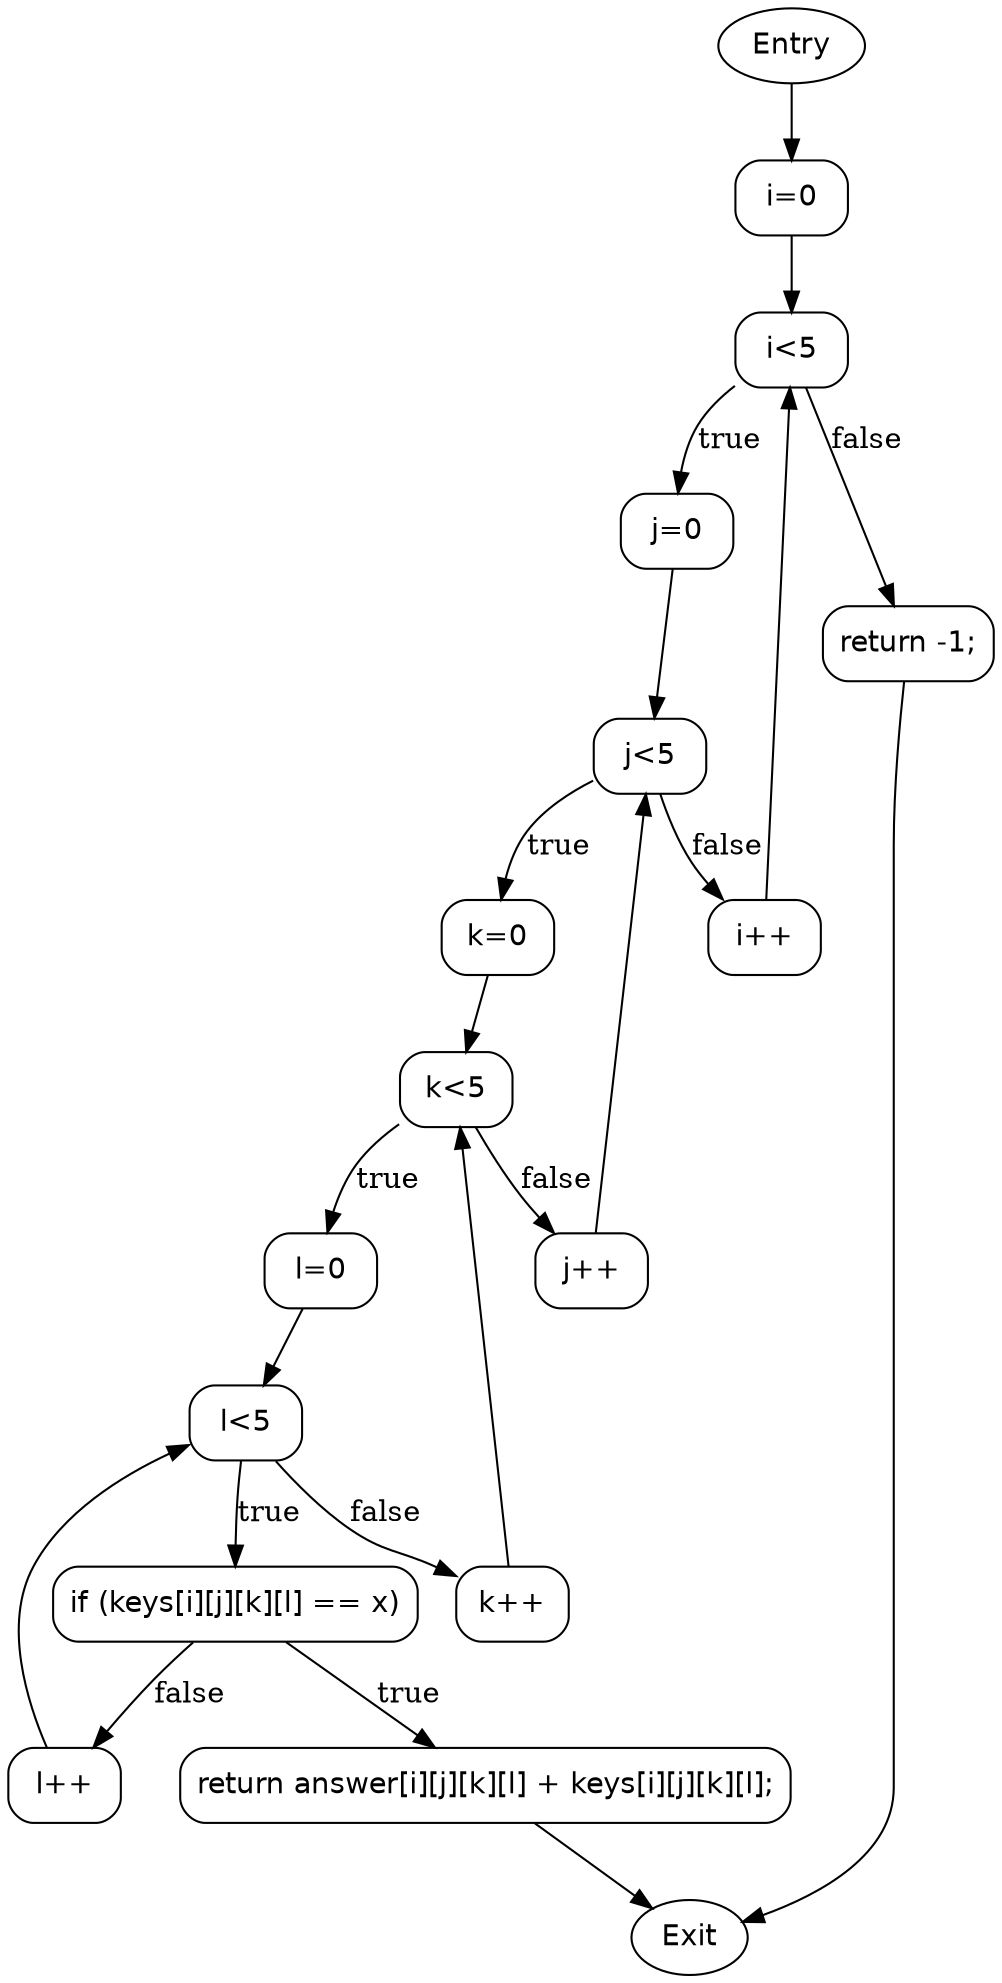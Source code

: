 digraph foo_CFG {
    node [shape=box, style=rounded, fontname="Helvetica"];
    entry [label="Entry", shape=ellipse];
    exit [label="Exit", shape=ellipse];

    N0 [label="i=0"];
    N1 [label="i<5"];
    N2 [label="j=0"];
    N3 [label="j<5"];
    N4 [label="k=0"];
    N5 [label="k<5"];
    N6 [label="l=0"];
    N7 [label="l<5"];
    N8 [label="if (keys[i][j][k][l] == x)"];
    N9 [label="return answer[i][j][k][l] + keys[i][j][k][l];"];
    N10 [label="l++"];
    N11 [label="k++"];
    N12 [label="j++"];
    N13 [label="i++"];
    N14 [label="return -1;"];

    entry -> N0;
    N0 -> N1;
    N1 -> N2 [label="true"];
    N1 -> N14 [label="false"];
    N2 -> N3;
    N3 -> N4 [label="true"];
    N3 -> N13 [label="false"];
    N4 -> N5;
    N5 -> N6 [label="true"];
    N5 -> N12 [label="false"];
    N6 -> N7;
    N7 -> N8 [label="true"];
    N7 -> N11 [label="false"];
    N8 -> N9 [label="true"];
    N8 -> N10 [label="false"];
    N9 -> exit;
    N10 -> N7;
    N11 -> N5;
    N12 -> N3;
    N13 -> N1;
    N14 -> exit;
}
